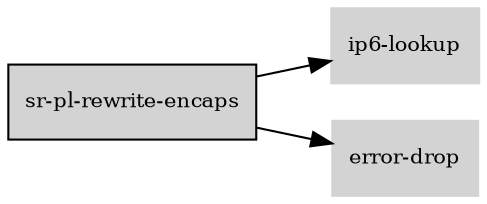 digraph "sr_pl_rewrite_encaps_subgraph" {
  rankdir=LR;
  node [shape=box, style=filled, fontsize=10, color=lightgray, fontcolor=black, fillcolor=lightgray];
  "sr-pl-rewrite-encaps" [color=black, fontcolor=black, fillcolor=lightgray];
  edge [fontsize=8];
  "sr-pl-rewrite-encaps" -> "ip6-lookup";
  "sr-pl-rewrite-encaps" -> "error-drop";
}
